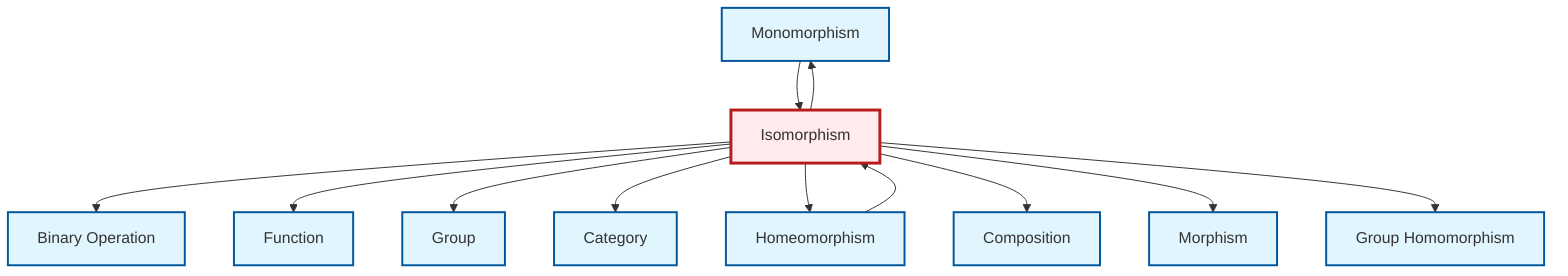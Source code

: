 graph TD
    classDef definition fill:#e1f5fe,stroke:#01579b,stroke-width:2px
    classDef theorem fill:#f3e5f5,stroke:#4a148c,stroke-width:2px
    classDef axiom fill:#fff3e0,stroke:#e65100,stroke-width:2px
    classDef example fill:#e8f5e9,stroke:#1b5e20,stroke-width:2px
    classDef current fill:#ffebee,stroke:#b71c1c,stroke-width:3px
    def-category["Category"]:::definition
    def-binary-operation["Binary Operation"]:::definition
    def-morphism["Morphism"]:::definition
    def-homomorphism["Group Homomorphism"]:::definition
    def-monomorphism["Monomorphism"]:::definition
    def-group["Group"]:::definition
    def-function["Function"]:::definition
    def-composition["Composition"]:::definition
    def-isomorphism["Isomorphism"]:::definition
    def-homeomorphism["Homeomorphism"]:::definition
    def-isomorphism --> def-binary-operation
    def-isomorphism --> def-monomorphism
    def-isomorphism --> def-function
    def-isomorphism --> def-group
    def-isomorphism --> def-category
    def-isomorphism --> def-homeomorphism
    def-homeomorphism --> def-isomorphism
    def-isomorphism --> def-composition
    def-monomorphism --> def-isomorphism
    def-isomorphism --> def-morphism
    def-isomorphism --> def-homomorphism
    class def-isomorphism current